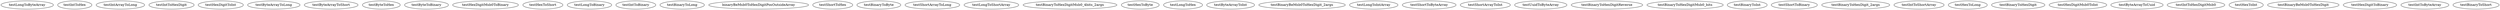 digraph G {
testLongToByteArray;
testIntToHex;
testIntArrayToLong;
testIntToHexDigit;
testHexDigitToInt;
testByteArrayToLong;
testByteArrayToShort;
testByteToHex;
testByteToBinary;
testHexDigitMsb0ToBinary;
testHexToShort;
testLongToBinary;
testIntToBinary;
testBinaryToLong;
binaryBeMsb0ToHexDigitPosOutsideArray;
testShortToHex;
testBinaryToByte;
testShortArrayToLong;
testLongToShortArray;
testBinaryToHexDigitMsb0_4bits_2args;
testHexToByte;
testLongToHex;
testByteArrayToInt;
testBinaryBeMsb0ToHexDigit_2args;
testLongToIntArray;
testShortToByteArray;
testShortArrayToInt;
testUuidToByteArray;
testBinaryToHexDigitReverse;
testBinaryToHexDigitMsb0_bits;
testBinaryToInt;
testShortToBinary;
testBinaryToHexDigit_2args;
testIntToShortArray;
testHexToLong;
testBinaryToHexDigit;
testHexDigitMsb0ToInt;
testByteArrayToUuid;
testIntToHexDigitMsb0;
testHexToInt;
testBinaryBeMsb0ToHexDigit;
testHexDigitToBinary;
testIntToByteArray;
testBinaryToShort;
}